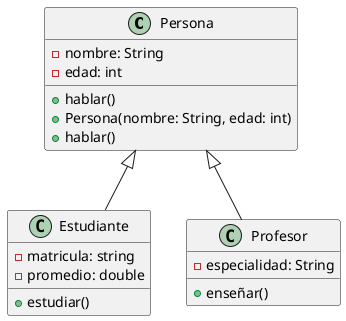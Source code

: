 @startuml
class Persona{
    - nombre: String
    - edad: int 
    +hablar()
    +Persona(nombre: String, edad: int)
    +hablar()

}
class Estudiante extends Persona{
    -matricula: string
    -promedio: double
    +estudiar()
}
class Profesor extends Persona{
    -especialidad: String
    +enseñar()
}
@enduml